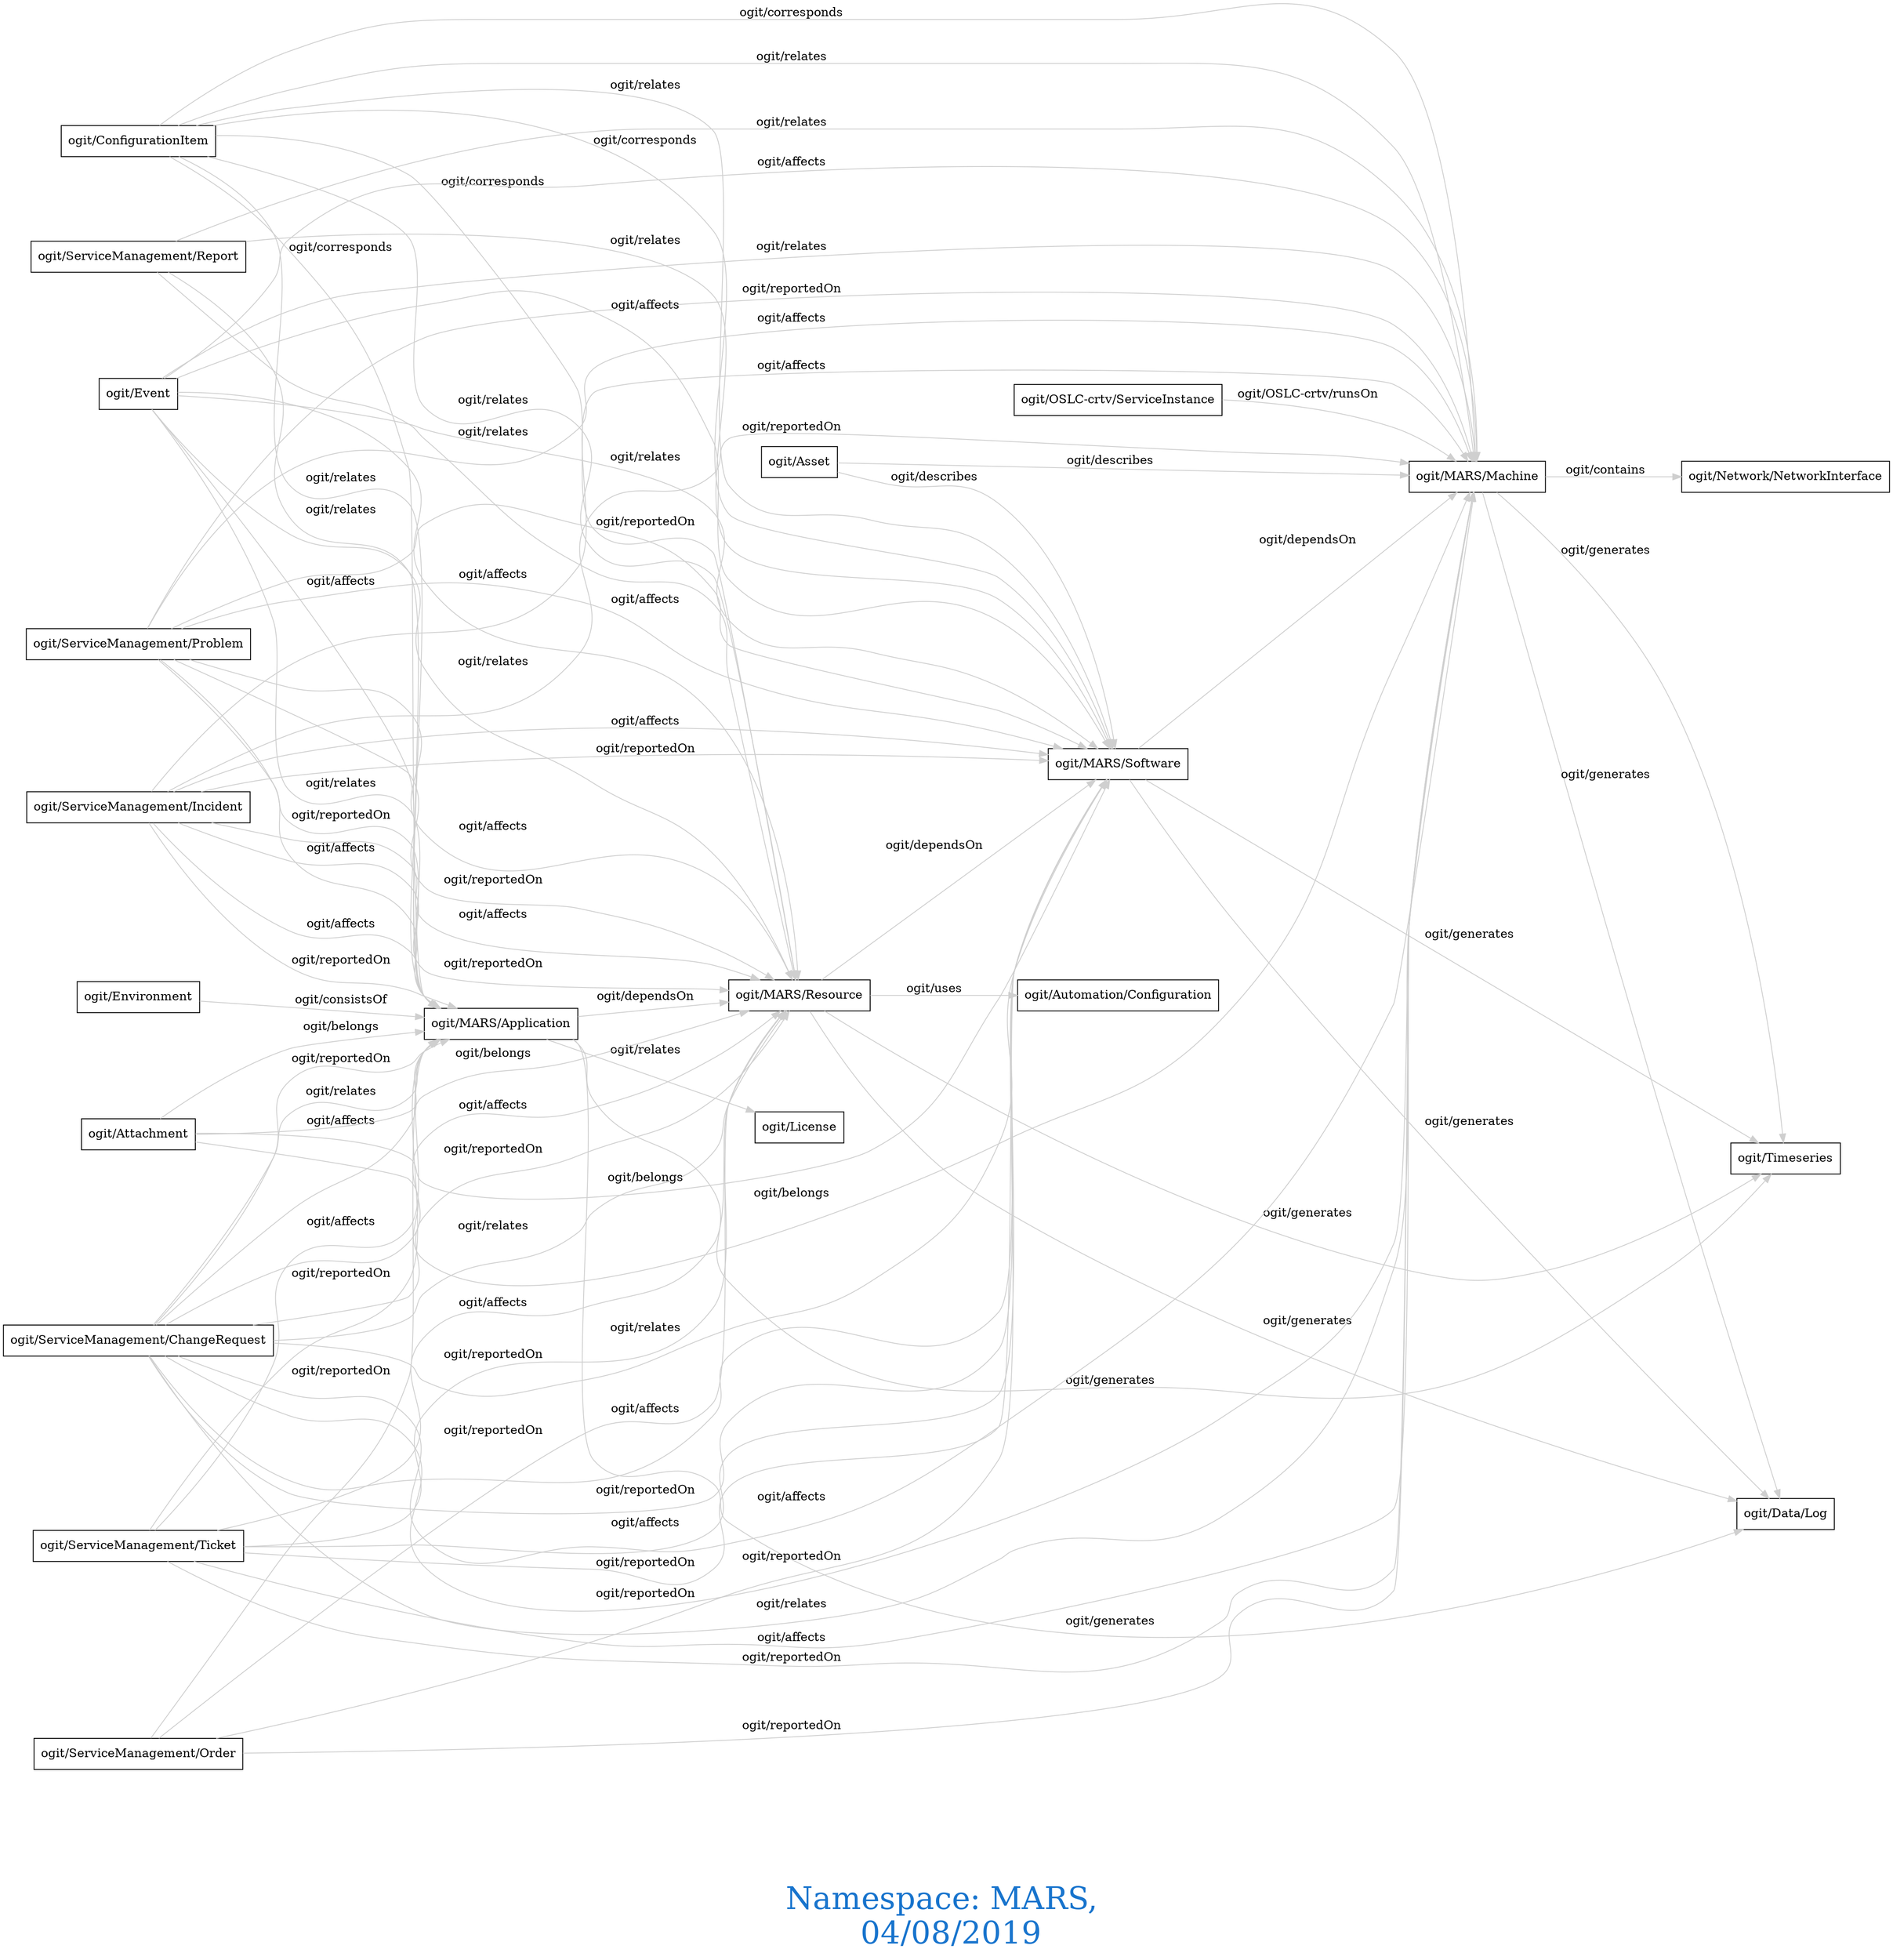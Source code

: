digraph OGIT_ontology {
 graph [ rankdir= LR,fontsize = 36,
fontcolor= dodgerblue3,label = "\n\n\nNamespace: MARS, \n 04/08/2019"];
node[shape=polygon];
edge [  color="gray81"];

   "ogit/MARS/Machine" -> "ogit/Network/NetworkInterface" [label="ogit/contains    "];
   "ogit/MARS/Application" -> "ogit/Data/Log" [label="ogit/generates    "];
   "ogit/MARS/Application" -> "ogit/Timeseries" [label="ogit/generates    "];
   "ogit/MARS/Machine" -> "ogit/Data/Log" [label="ogit/generates    "];
   "ogit/MARS/Machine" -> "ogit/Timeseries" [label="ogit/generates    "];
   "ogit/MARS/Resource" -> "ogit/Data/Log" [label="ogit/generates    "];
   "ogit/MARS/Resource" -> "ogit/Timeseries" [label="ogit/generates    "];
   "ogit/MARS/Software" -> "ogit/Data/Log" [label="ogit/generates    "];
   "ogit/MARS/Software" -> "ogit/Timeseries" [label="ogit/generates    "];
   "ogit/Asset" -> "ogit/MARS/Software" [label="ogit/describes    "];
   "ogit/Asset" -> "ogit/MARS/Machine" [label="ogit/describes    "];
   "ogit/ConfigurationItem" -> "ogit/MARS/Application" [label="ogit/corresponds    "];
   "ogit/ConfigurationItem" -> "ogit/MARS/Resource" [label="ogit/corresponds    "];
   "ogit/ConfigurationItem" -> "ogit/MARS/Software" [label="ogit/corresponds    "];
   "ogit/ConfigurationItem" -> "ogit/MARS/Machine" [label="ogit/corresponds    "];
   "ogit/ServiceManagement/ChangeRequest" -> "ogit/MARS/Application" [label="ogit/affects    "];
   "ogit/ServiceManagement/ChangeRequest" -> "ogit/MARS/Resource" [label="ogit/affects    "];
   "ogit/ServiceManagement/ChangeRequest" -> "ogit/MARS/Software" [label="ogit/affects    "];
   "ogit/ServiceManagement/ChangeRequest" -> "ogit/MARS/Machine" [label="ogit/affects    "];
   "ogit/ServiceManagement/Incident" -> "ogit/MARS/Application" [label="ogit/affects    "];
   "ogit/ServiceManagement/Incident" -> "ogit/MARS/Resource" [label="ogit/affects    "];
   "ogit/ServiceManagement/Incident" -> "ogit/MARS/Software" [label="ogit/affects    "];
   "ogit/ServiceManagement/Incident" -> "ogit/MARS/Machine" [label="ogit/affects    "];
   "ogit/ServiceManagement/Problem" -> "ogit/MARS/Application" [label="ogit/affects    "];
   "ogit/ServiceManagement/Problem" -> "ogit/MARS/Resource" [label="ogit/affects    "];
   "ogit/ServiceManagement/Problem" -> "ogit/MARS/Software" [label="ogit/affects    "];
   "ogit/ServiceManagement/Problem" -> "ogit/MARS/Machine" [label="ogit/affects    "];
   "ogit/ServiceManagement/Ticket" -> "ogit/MARS/Application" [label="ogit/affects    "];
   "ogit/ServiceManagement/Ticket" -> "ogit/MARS/Resource" [label="ogit/affects    "];
   "ogit/ServiceManagement/Ticket" -> "ogit/MARS/Software" [label="ogit/affects    "];
   "ogit/ServiceManagement/Ticket" -> "ogit/MARS/Machine" [label="ogit/affects    "];
   "ogit/Event" -> "ogit/MARS/Application" [label="ogit/affects    "];
   "ogit/Event" -> "ogit/MARS/Resource" [label="ogit/affects    "];
   "ogit/Event" -> "ogit/MARS/Software" [label="ogit/affects    "];
   "ogit/Event" -> "ogit/MARS/Machine" [label="ogit/affects    "];
   "ogit/OSLC-crtv/ServiceInstance" -> "ogit/MARS/Machine" [label="ogit/OSLC-crtv/runsOn    "];
   "ogit/MARS/Application" -> "ogit/MARS/Resource" [label="ogit/dependsOn    "];
   "ogit/MARS/Resource" -> "ogit/MARS/Software" [label="ogit/dependsOn    "];
   "ogit/MARS/Software" -> "ogit/MARS/Machine" [label="ogit/dependsOn    "];
   "ogit/Attachment" -> "ogit/MARS/Machine" [label="ogit/belongs    "];
   "ogit/Attachment" -> "ogit/MARS/Software" [label="ogit/belongs    "];
   "ogit/Attachment" -> "ogit/MARS/Resource" [label="ogit/belongs    "];
   "ogit/Attachment" -> "ogit/MARS/Application" [label="ogit/belongs    "];
   "ogit/MARS/Resource" -> "ogit/Automation/Configuration" [label="ogit/uses    "];
   "ogit/ServiceManagement/ChangeRequest" -> "ogit/MARS/Machine" [label="ogit/reportedOn    "];
   "ogit/ServiceManagement/ChangeRequest" -> "ogit/MARS/Software" [label="ogit/reportedOn    "];
   "ogit/ServiceManagement/ChangeRequest" -> "ogit/MARS/Resource" [label="ogit/reportedOn    "];
   "ogit/ServiceManagement/ChangeRequest" -> "ogit/MARS/Application" [label="ogit/reportedOn    "];
   "ogit/ServiceManagement/Incident" -> "ogit/MARS/Machine" [label="ogit/reportedOn    "];
   "ogit/ServiceManagement/Incident" -> "ogit/MARS/Software" [label="ogit/reportedOn    "];
   "ogit/ServiceManagement/Incident" -> "ogit/MARS/Resource" [label="ogit/reportedOn    "];
   "ogit/ServiceManagement/Incident" -> "ogit/MARS/Application" [label="ogit/reportedOn    "];
   "ogit/ServiceManagement/Order" -> "ogit/MARS/Machine" [label="ogit/reportedOn    "];
   "ogit/ServiceManagement/Order" -> "ogit/MARS/Software" [label="ogit/reportedOn    "];
   "ogit/ServiceManagement/Order" -> "ogit/MARS/Resource" [label="ogit/reportedOn    "];
   "ogit/ServiceManagement/Order" -> "ogit/MARS/Application" [label="ogit/reportedOn    "];
   "ogit/ServiceManagement/Problem" -> "ogit/MARS/Machine" [label="ogit/reportedOn    "];
   "ogit/ServiceManagement/Problem" -> "ogit/MARS/Software" [label="ogit/reportedOn    "];
   "ogit/ServiceManagement/Problem" -> "ogit/MARS/Resource" [label="ogit/reportedOn    "];
   "ogit/ServiceManagement/Problem" -> "ogit/MARS/Application" [label="ogit/reportedOn    "];
   "ogit/ServiceManagement/Ticket" -> "ogit/MARS/Machine" [label="ogit/reportedOn    "];
   "ogit/ServiceManagement/Ticket" -> "ogit/MARS/Software" [label="ogit/reportedOn    "];
   "ogit/ServiceManagement/Ticket" -> "ogit/MARS/Resource" [label="ogit/reportedOn    "];
   "ogit/ServiceManagement/Ticket" -> "ogit/MARS/Application" [label="ogit/reportedOn    "];
   "ogit/Environment" -> "ogit/MARS/Application" [label="ogit/consistsOf    "];
   "ogit/MARS/Application" -> "ogit/License" [label="ogit/relates    "];
   "ogit/ServiceManagement/ChangeRequest" -> "ogit/MARS/Machine" [label="ogit/relates    "];
   "ogit/ServiceManagement/ChangeRequest" -> "ogit/MARS/Software" [label="ogit/relates    "];
   "ogit/ServiceManagement/ChangeRequest" -> "ogit/MARS/Resource" [label="ogit/relates    "];
   "ogit/ServiceManagement/ChangeRequest" -> "ogit/MARS/Application" [label="ogit/relates    "];
   "ogit/ServiceManagement/Report" -> "ogit/MARS/Machine" [label="ogit/relates    "];
   "ogit/ServiceManagement/Report" -> "ogit/MARS/Software" [label="ogit/relates    "];
   "ogit/ServiceManagement/Report" -> "ogit/MARS/Resource" [label="ogit/relates    "];
   "ogit/ServiceManagement/Report" -> "ogit/MARS/Application" [label="ogit/relates    "];
   "ogit/ConfigurationItem" -> "ogit/MARS/Machine" [label="ogit/relates    "];
   "ogit/ConfigurationItem" -> "ogit/MARS/Software" [label="ogit/relates    "];
   "ogit/ConfigurationItem" -> "ogit/MARS/Resource" [label="ogit/relates    "];
   "ogit/ConfigurationItem" -> "ogit/MARS/Application" [label="ogit/relates    "];
   "ogit/Event" -> "ogit/MARS/Machine" [label="ogit/relates    "];
   "ogit/Event" -> "ogit/MARS/Software" [label="ogit/relates    "];
   "ogit/Event" -> "ogit/MARS/Resource" [label="ogit/relates    "];
   "ogit/Event" -> "ogit/MARS/Application" [label="ogit/relates    "];
}
